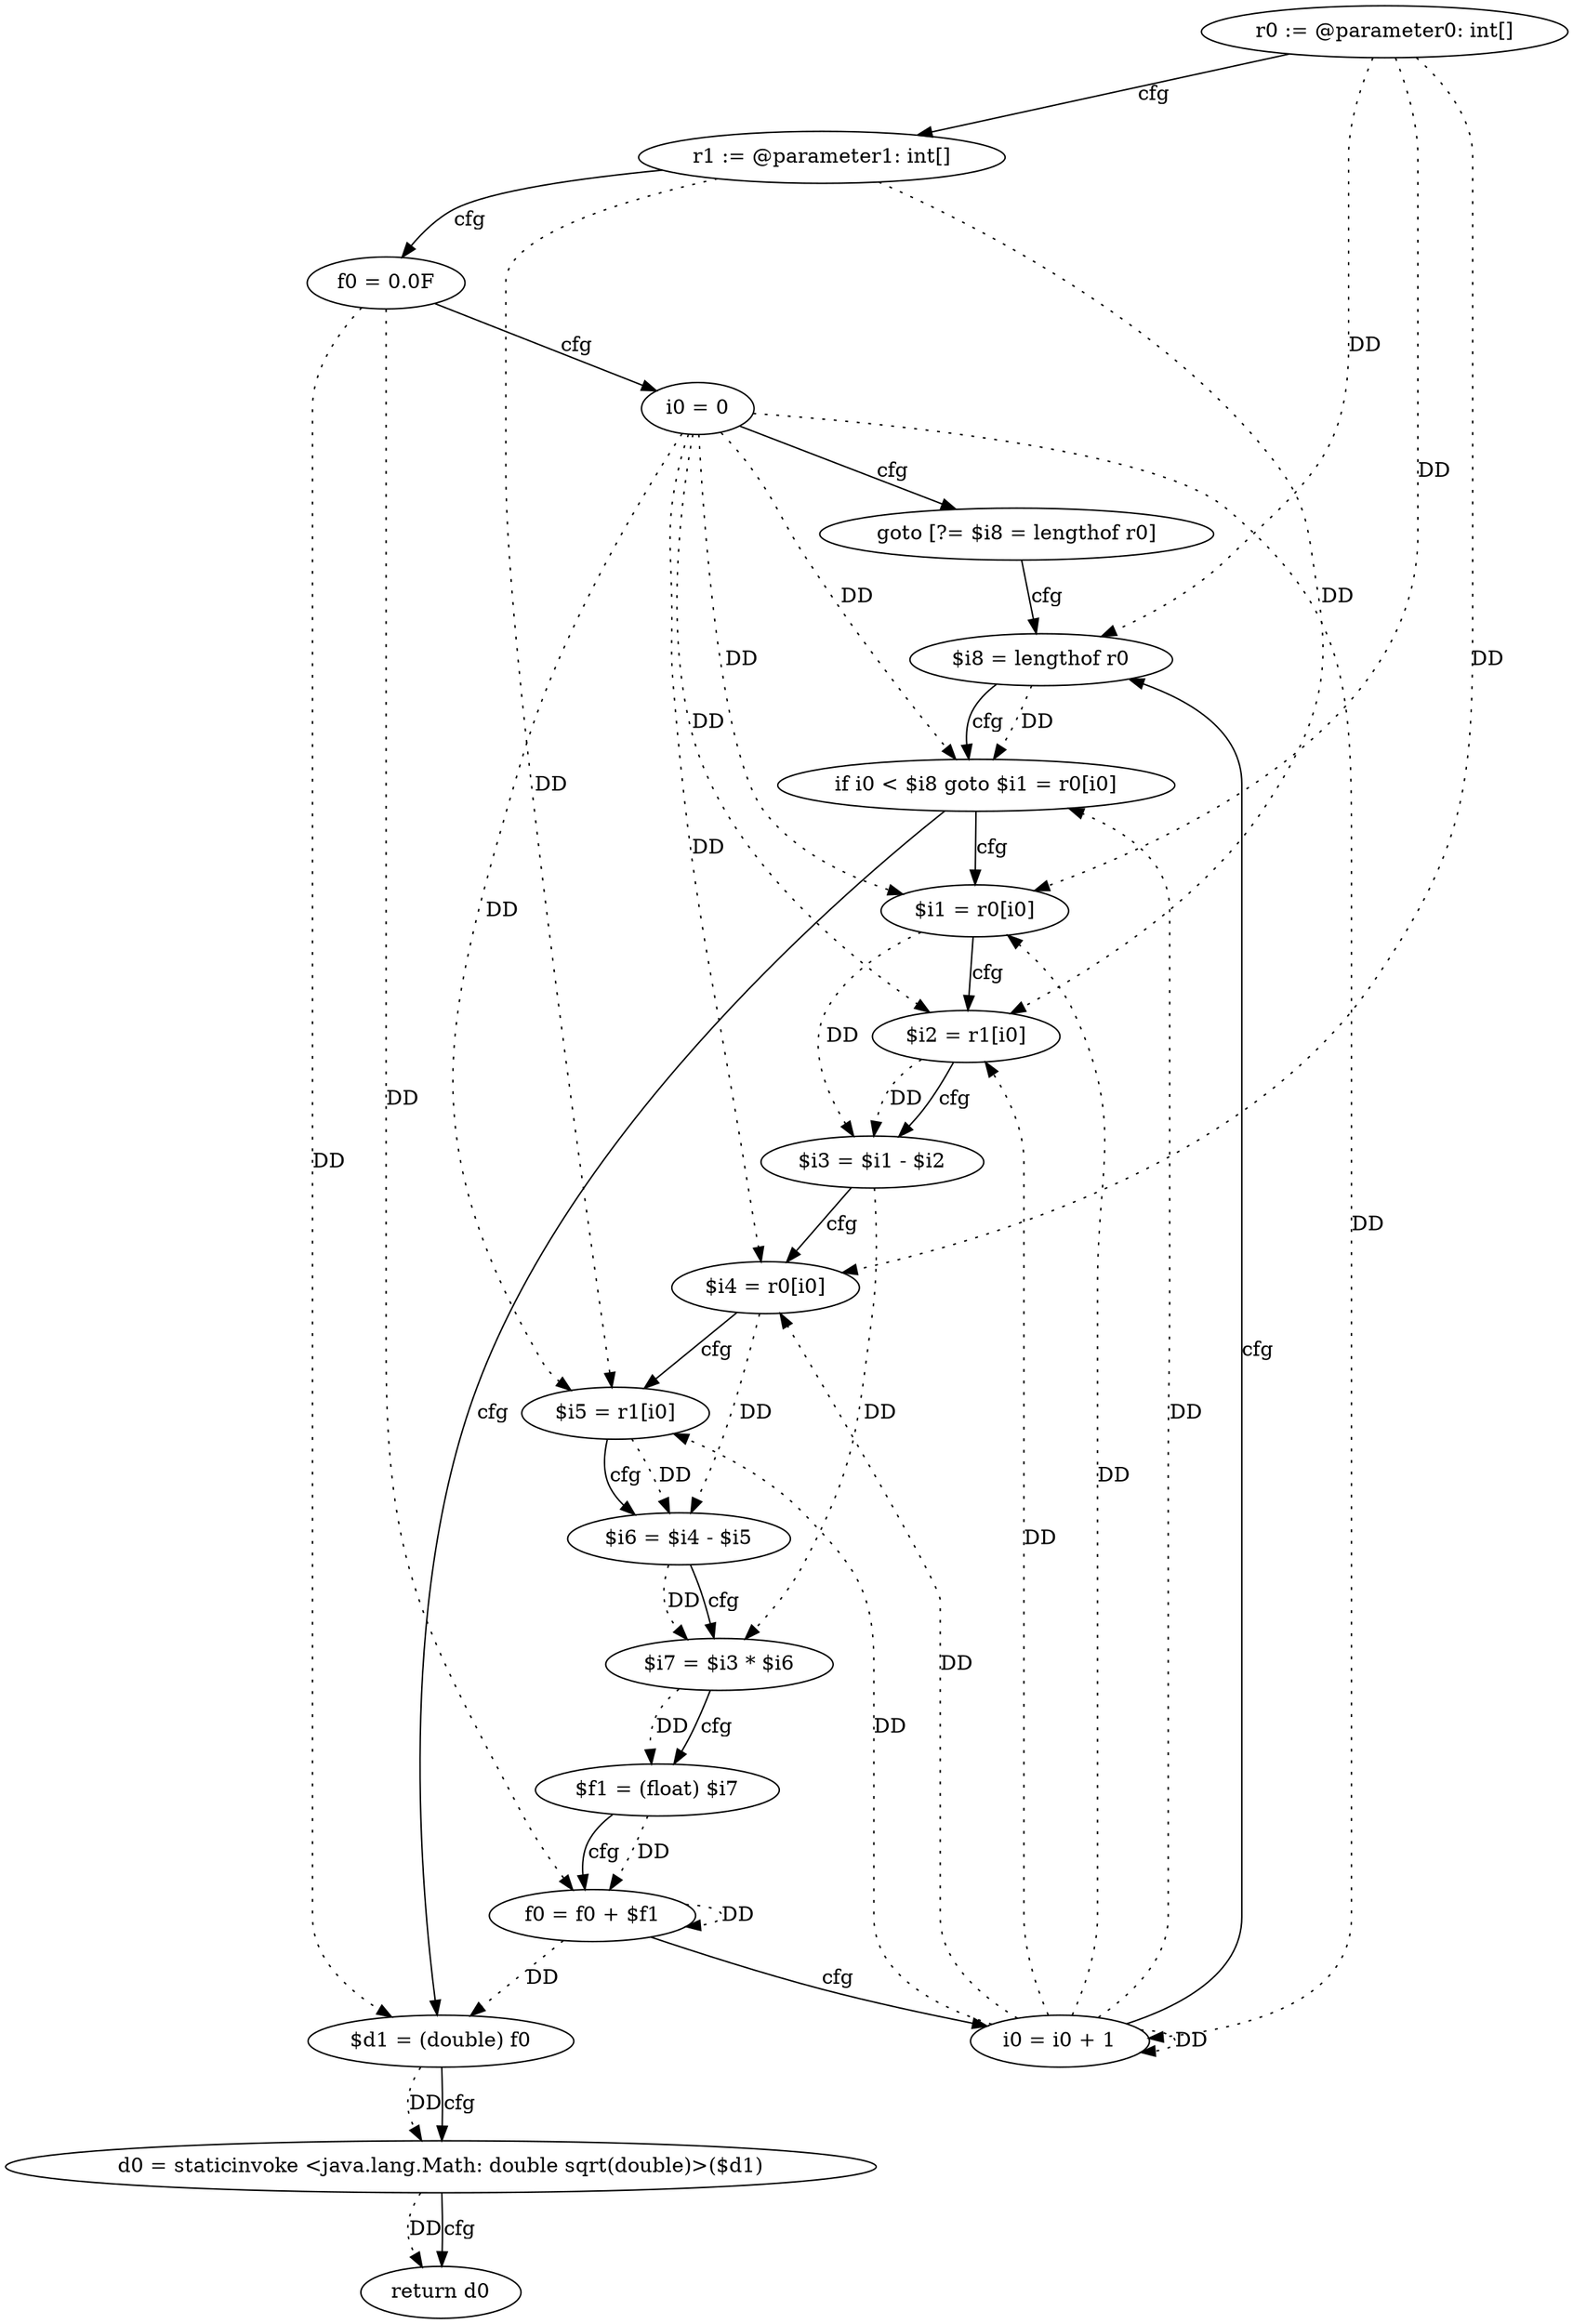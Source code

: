 digraph "find_euc_dist" {
    "0" [label="r0 := @parameter0: int[]",];
    "1" [label="r1 := @parameter1: int[]",];
    "2" [label="f0 = 0.0F",];
    "3" [label="i0 = 0",];
    "4" [label="goto [?= $i8 = lengthof r0]",];
    "5" [label="$i1 = r0[i0]",];
    "6" [label="$i2 = r1[i0]",];
    "7" [label="$i3 = $i1 - $i2",];
    "8" [label="$i4 = r0[i0]",];
    "9" [label="$i5 = r1[i0]",];
    "10" [label="$i6 = $i4 - $i5",];
    "11" [label="$i7 = $i3 * $i6",];
    "12" [label="$f1 = (float) $i7",];
    "13" [label="f0 = f0 + $f1",];
    "14" [label="i0 = i0 + 1",];
    "15" [label="$i8 = lengthof r0",];
    "16" [label="if i0 < $i8 goto $i1 = r0[i0]",];
    "17" [label="$d1 = (double) f0",];
    "18" [label="d0 = staticinvoke <java.lang.Math: double sqrt(double)>($d1)",];
    "19" [label="return d0",];
    "0"->"5" [label="DD",style=dotted,];
    "0"->"8" [label="DD",style=dotted,];
    "0"->"15" [label="DD",style=dotted,];
    "1"->"6" [label="DD",style=dotted,];
    "1"->"9" [label="DD",style=dotted,];
    "2"->"13" [label="DD",style=dotted,];
    "2"->"17" [label="DD",style=dotted,];
    "3"->"5" [label="DD",style=dotted,];
    "3"->"6" [label="DD",style=dotted,];
    "3"->"8" [label="DD",style=dotted,];
    "3"->"9" [label="DD",style=dotted,];
    "3"->"14" [label="DD",style=dotted,];
    "3"->"16" [label="DD",style=dotted,];
    "5"->"7" [label="DD",style=dotted,];
    "6"->"7" [label="DD",style=dotted,];
    "7"->"11" [label="DD",style=dotted,];
    "8"->"10" [label="DD",style=dotted,];
    "9"->"10" [label="DD",style=dotted,];
    "10"->"11" [label="DD",style=dotted,];
    "11"->"12" [label="DD",style=dotted,];
    "12"->"13" [label="DD",style=dotted,];
    "13"->"13" [label="DD",style=dotted,];
    "13"->"17" [label="DD",style=dotted,];
    "14"->"5" [label="DD",style=dotted,];
    "14"->"6" [label="DD",style=dotted,];
    "14"->"8" [label="DD",style=dotted,];
    "14"->"9" [label="DD",style=dotted,];
    "14"->"14" [label="DD",style=dotted,];
    "14"->"16" [label="DD",style=dotted,];
    "15"->"16" [label="DD",style=dotted,];
    "17"->"18" [label="DD",style=dotted,];
    "18"->"19" [label="DD",style=dotted,];
    "0"->"1" [label="cfg",];
    "1"->"2" [label="cfg",];
    "2"->"3" [label="cfg",];
    "3"->"4" [label="cfg",];
    "4"->"15" [label="cfg",];
    "5"->"6" [label="cfg",];
    "6"->"7" [label="cfg",];
    "7"->"8" [label="cfg",];
    "8"->"9" [label="cfg",];
    "9"->"10" [label="cfg",];
    "10"->"11" [label="cfg",];
    "11"->"12" [label="cfg",];
    "12"->"13" [label="cfg",];
    "13"->"14" [label="cfg",];
    "14"->"15" [label="cfg",];
    "15"->"16" [label="cfg",];
    "16"->"17" [label="cfg",];
    "16"->"5" [label="cfg",];
    "17"->"18" [label="cfg",];
    "18"->"19" [label="cfg",];
}
